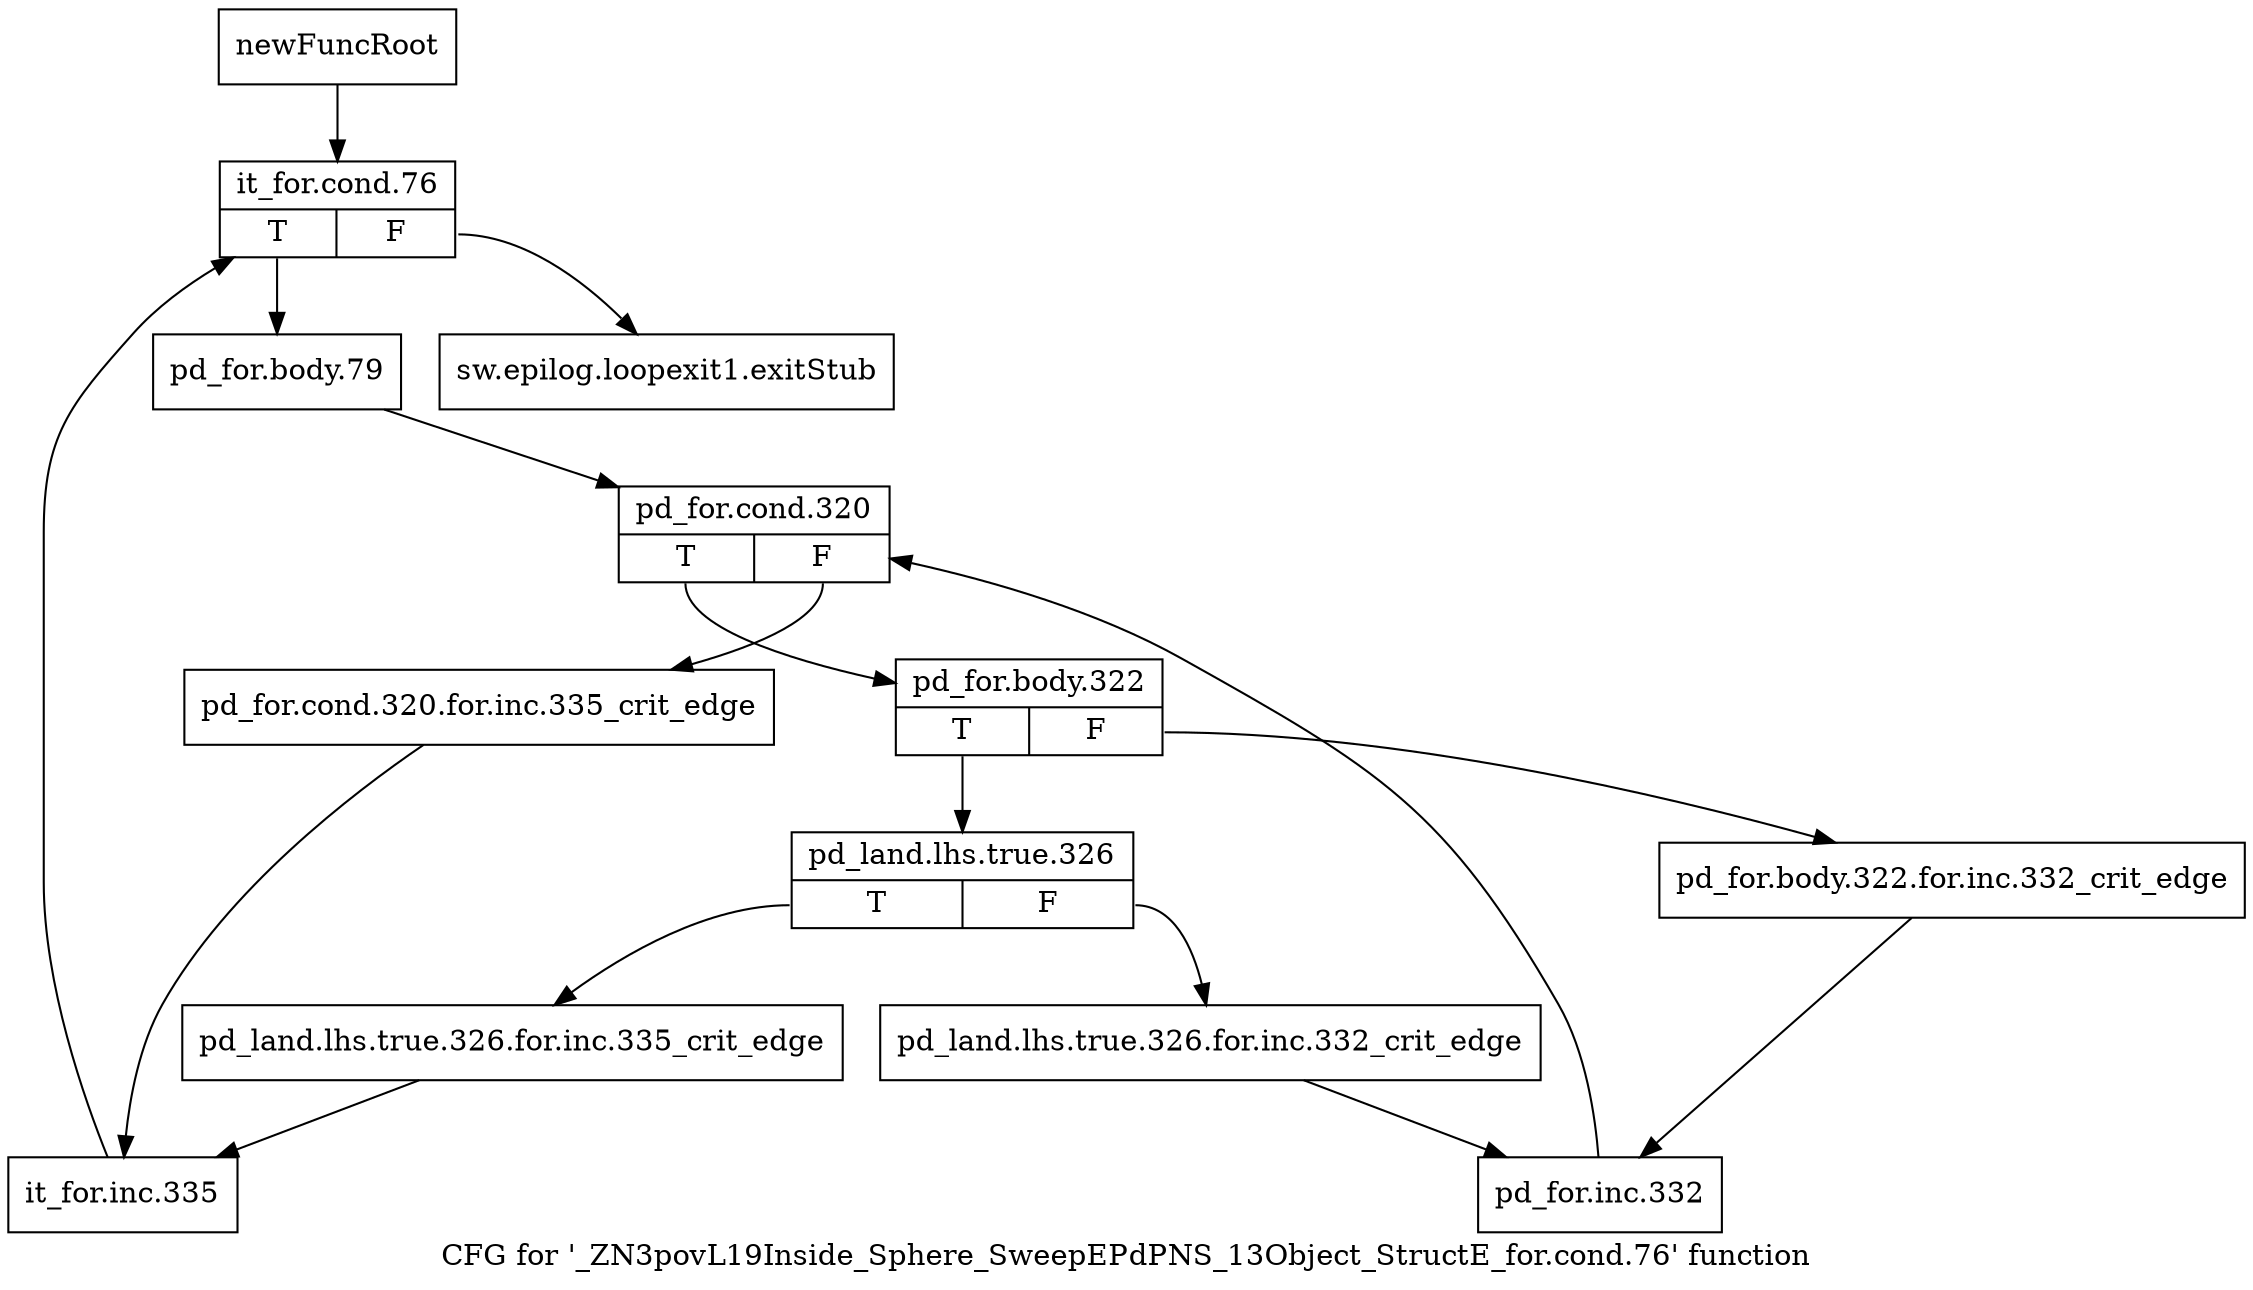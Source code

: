 digraph "CFG for '_ZN3povL19Inside_Sphere_SweepEPdPNS_13Object_StructE_for.cond.76' function" {
	label="CFG for '_ZN3povL19Inside_Sphere_SweepEPdPNS_13Object_StructE_for.cond.76' function";

	Node0x2488db0 [shape=record,label="{newFuncRoot}"];
	Node0x2488db0 -> Node0x2488e50;
	Node0x2488e00 [shape=record,label="{sw.epilog.loopexit1.exitStub}"];
	Node0x2488e50 [shape=record,label="{it_for.cond.76|{<s0>T|<s1>F}}"];
	Node0x2488e50:s0 -> Node0x2488ea0;
	Node0x2488e50:s1 -> Node0x2488e00;
	Node0x2488ea0 [shape=record,label="{pd_for.body.79}"];
	Node0x2488ea0 -> Node0x2488ef0;
	Node0x2488ef0 [shape=record,label="{pd_for.cond.320|{<s0>T|<s1>F}}"];
	Node0x2488ef0:s0 -> Node0x2488f90;
	Node0x2488ef0:s1 -> Node0x2488f40;
	Node0x2488f40 [shape=record,label="{pd_for.cond.320.for.inc.335_crit_edge}"];
	Node0x2488f40 -> Node0x2489170;
	Node0x2488f90 [shape=record,label="{pd_for.body.322|{<s0>T|<s1>F}}"];
	Node0x2488f90:s0 -> Node0x2489030;
	Node0x2488f90:s1 -> Node0x2488fe0;
	Node0x2488fe0 [shape=record,label="{pd_for.body.322.for.inc.332_crit_edge}"];
	Node0x2488fe0 -> Node0x24890d0;
	Node0x2489030 [shape=record,label="{pd_land.lhs.true.326|{<s0>T|<s1>F}}"];
	Node0x2489030:s0 -> Node0x2489120;
	Node0x2489030:s1 -> Node0x2489080;
	Node0x2489080 [shape=record,label="{pd_land.lhs.true.326.for.inc.332_crit_edge}"];
	Node0x2489080 -> Node0x24890d0;
	Node0x24890d0 [shape=record,label="{pd_for.inc.332}"];
	Node0x24890d0 -> Node0x2488ef0;
	Node0x2489120 [shape=record,label="{pd_land.lhs.true.326.for.inc.335_crit_edge}"];
	Node0x2489120 -> Node0x2489170;
	Node0x2489170 [shape=record,label="{it_for.inc.335}"];
	Node0x2489170 -> Node0x2488e50;
}
